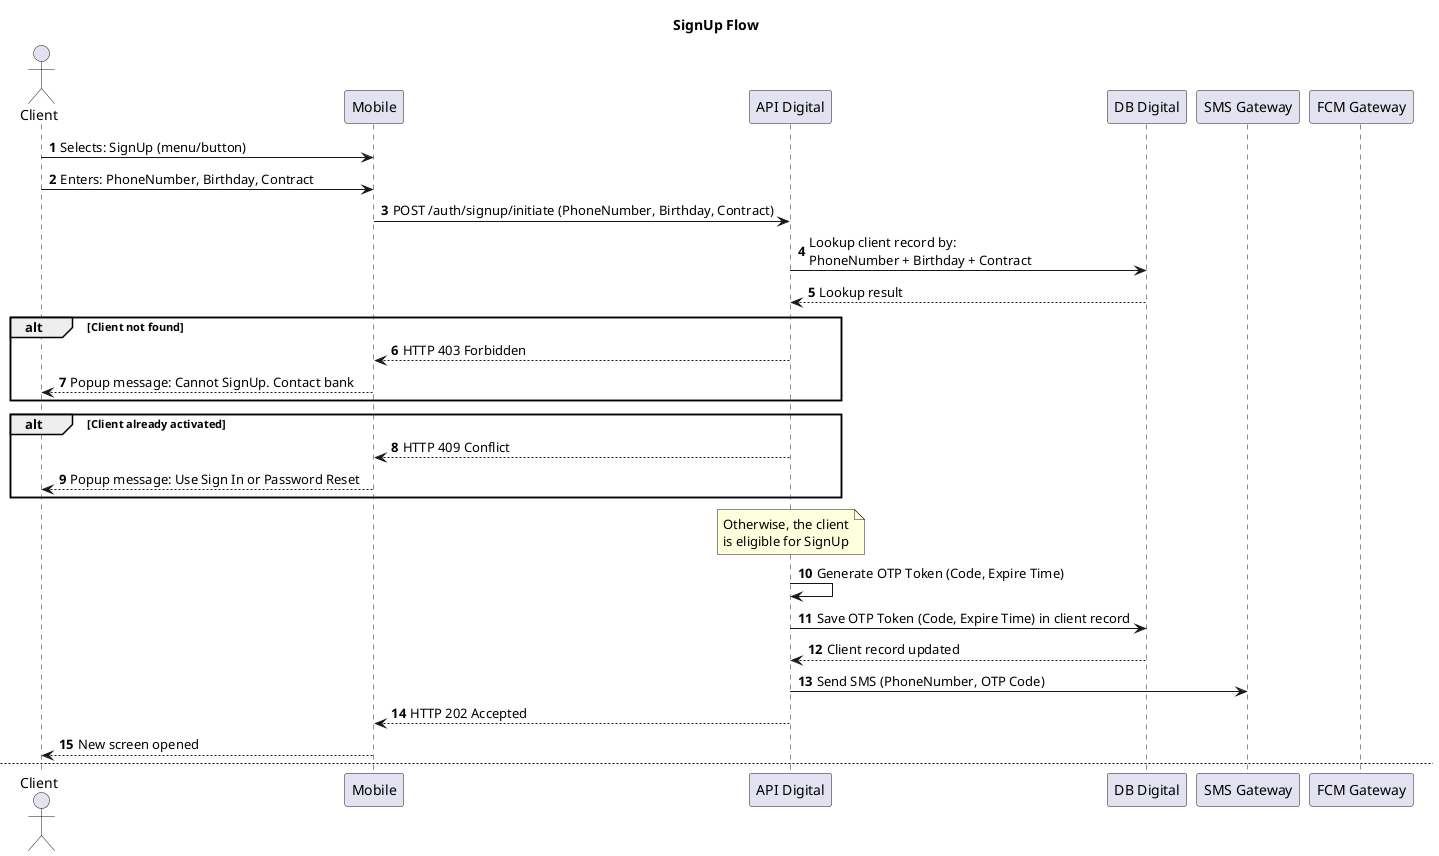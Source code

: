 @startuml
title: SignUp Flow
autonumber

actor Client as user
participant Mobile as mob
participant "API Digital" as api
participant "DB Digital" as dbd
participant "SMS Gateway" as sms
participant "FCM Gateway" as fcm

user -> mob: Selects: SignUp (menu/button)
user -> mob: Enters: PhoneNumber, Birthday, Contract
mob -> api: POST /auth/signup/initiate (PhoneNumber, Birthday, Contract)
api -> dbd: Lookup client record by:\nPhoneNumber + Birthday + Contract
api <-- dbd: Lookup result
alt Client not found
    mob <-- api: HTTP 403 Forbidden
    user <-- mob: Popup message: Cannot SignUp. Contact bank
end
alt Client already activated
    mob <-- api: HTTP 409 Conflict
    user <-- mob: Popup message: Use Sign In or Password Reset
end

note over api
Otherwise, the client
is eligible for SignUp
end note

api -> api: Generate OTP Token (Code, Expire Time)
api -> dbd: Save OTP Token (Code, Expire Time) in client record
api <-- dbd: Client record updated
api -> sms: Send SMS (PhoneNumber, OTP Code)

mob  <-- api: HTTP 202 Accepted
user <-- mob: New screen opened
newpage

mob -> mob: Waits for user data
alt Meanwhile executed in background
    mob -> mob: Generates keys: [PublicKey, PrivateKey]
    mob -> fcm: Get push token
    mob <-- fcm: Push Token
end

user -> user: Waits for SMS with OTP Code
mob <-- sms: SMS with OTP Code

user -> mob: Enter OTP Code
user -> mob: Enter Password and Confirm Password

mob -> api: POST /auth/signup/complete \nPhoneNumber, OTP Code,\nPush Token, Public Key,\nPassword
api -> dbd: Lookup client record by PhoneNumber
api <-- dbd: Lookup result
alt Client not found
    mob <-- api: HTTP 403 Forbidden
    user <-- mob: Popup message: Cannot SignUp. Contact bank
end

alt Client already activated
    mob <-- api: HTTP 409 Conflict
    user <-- mob: Popup message: Use Sign In or Password Reset
end
api -> api: Get OTP Token (Code, Expire Time)\nfrom client record
api -> api: Validate OTP Token against\nreceived OTP Code
alt Invalid token
    mob <-- api: HTTP 403 Forbidden
    user <-- mob: Popup message: Cannot SignUp. Contact bank
end
note over api
Token is valid
end note

api -> api: Create credential record (Hashed Password, Salt)
api -> dbd: Save credential record
api -> api: Create device record (Push Token, Public Key)
api -> dbd: Save device record
api -> api: Activate client record
note over api
Set status=ACTIVE
Set otp token=NULL
Set credential reference
end note
api -> dbd: Save client record

api -> api: Generate JWT Token
mob <-- api: HTTP 200 (JWT Token)
mob -> mob: Stores private key\nin device storage
user <-- mob: Home screen opened

@enduml
